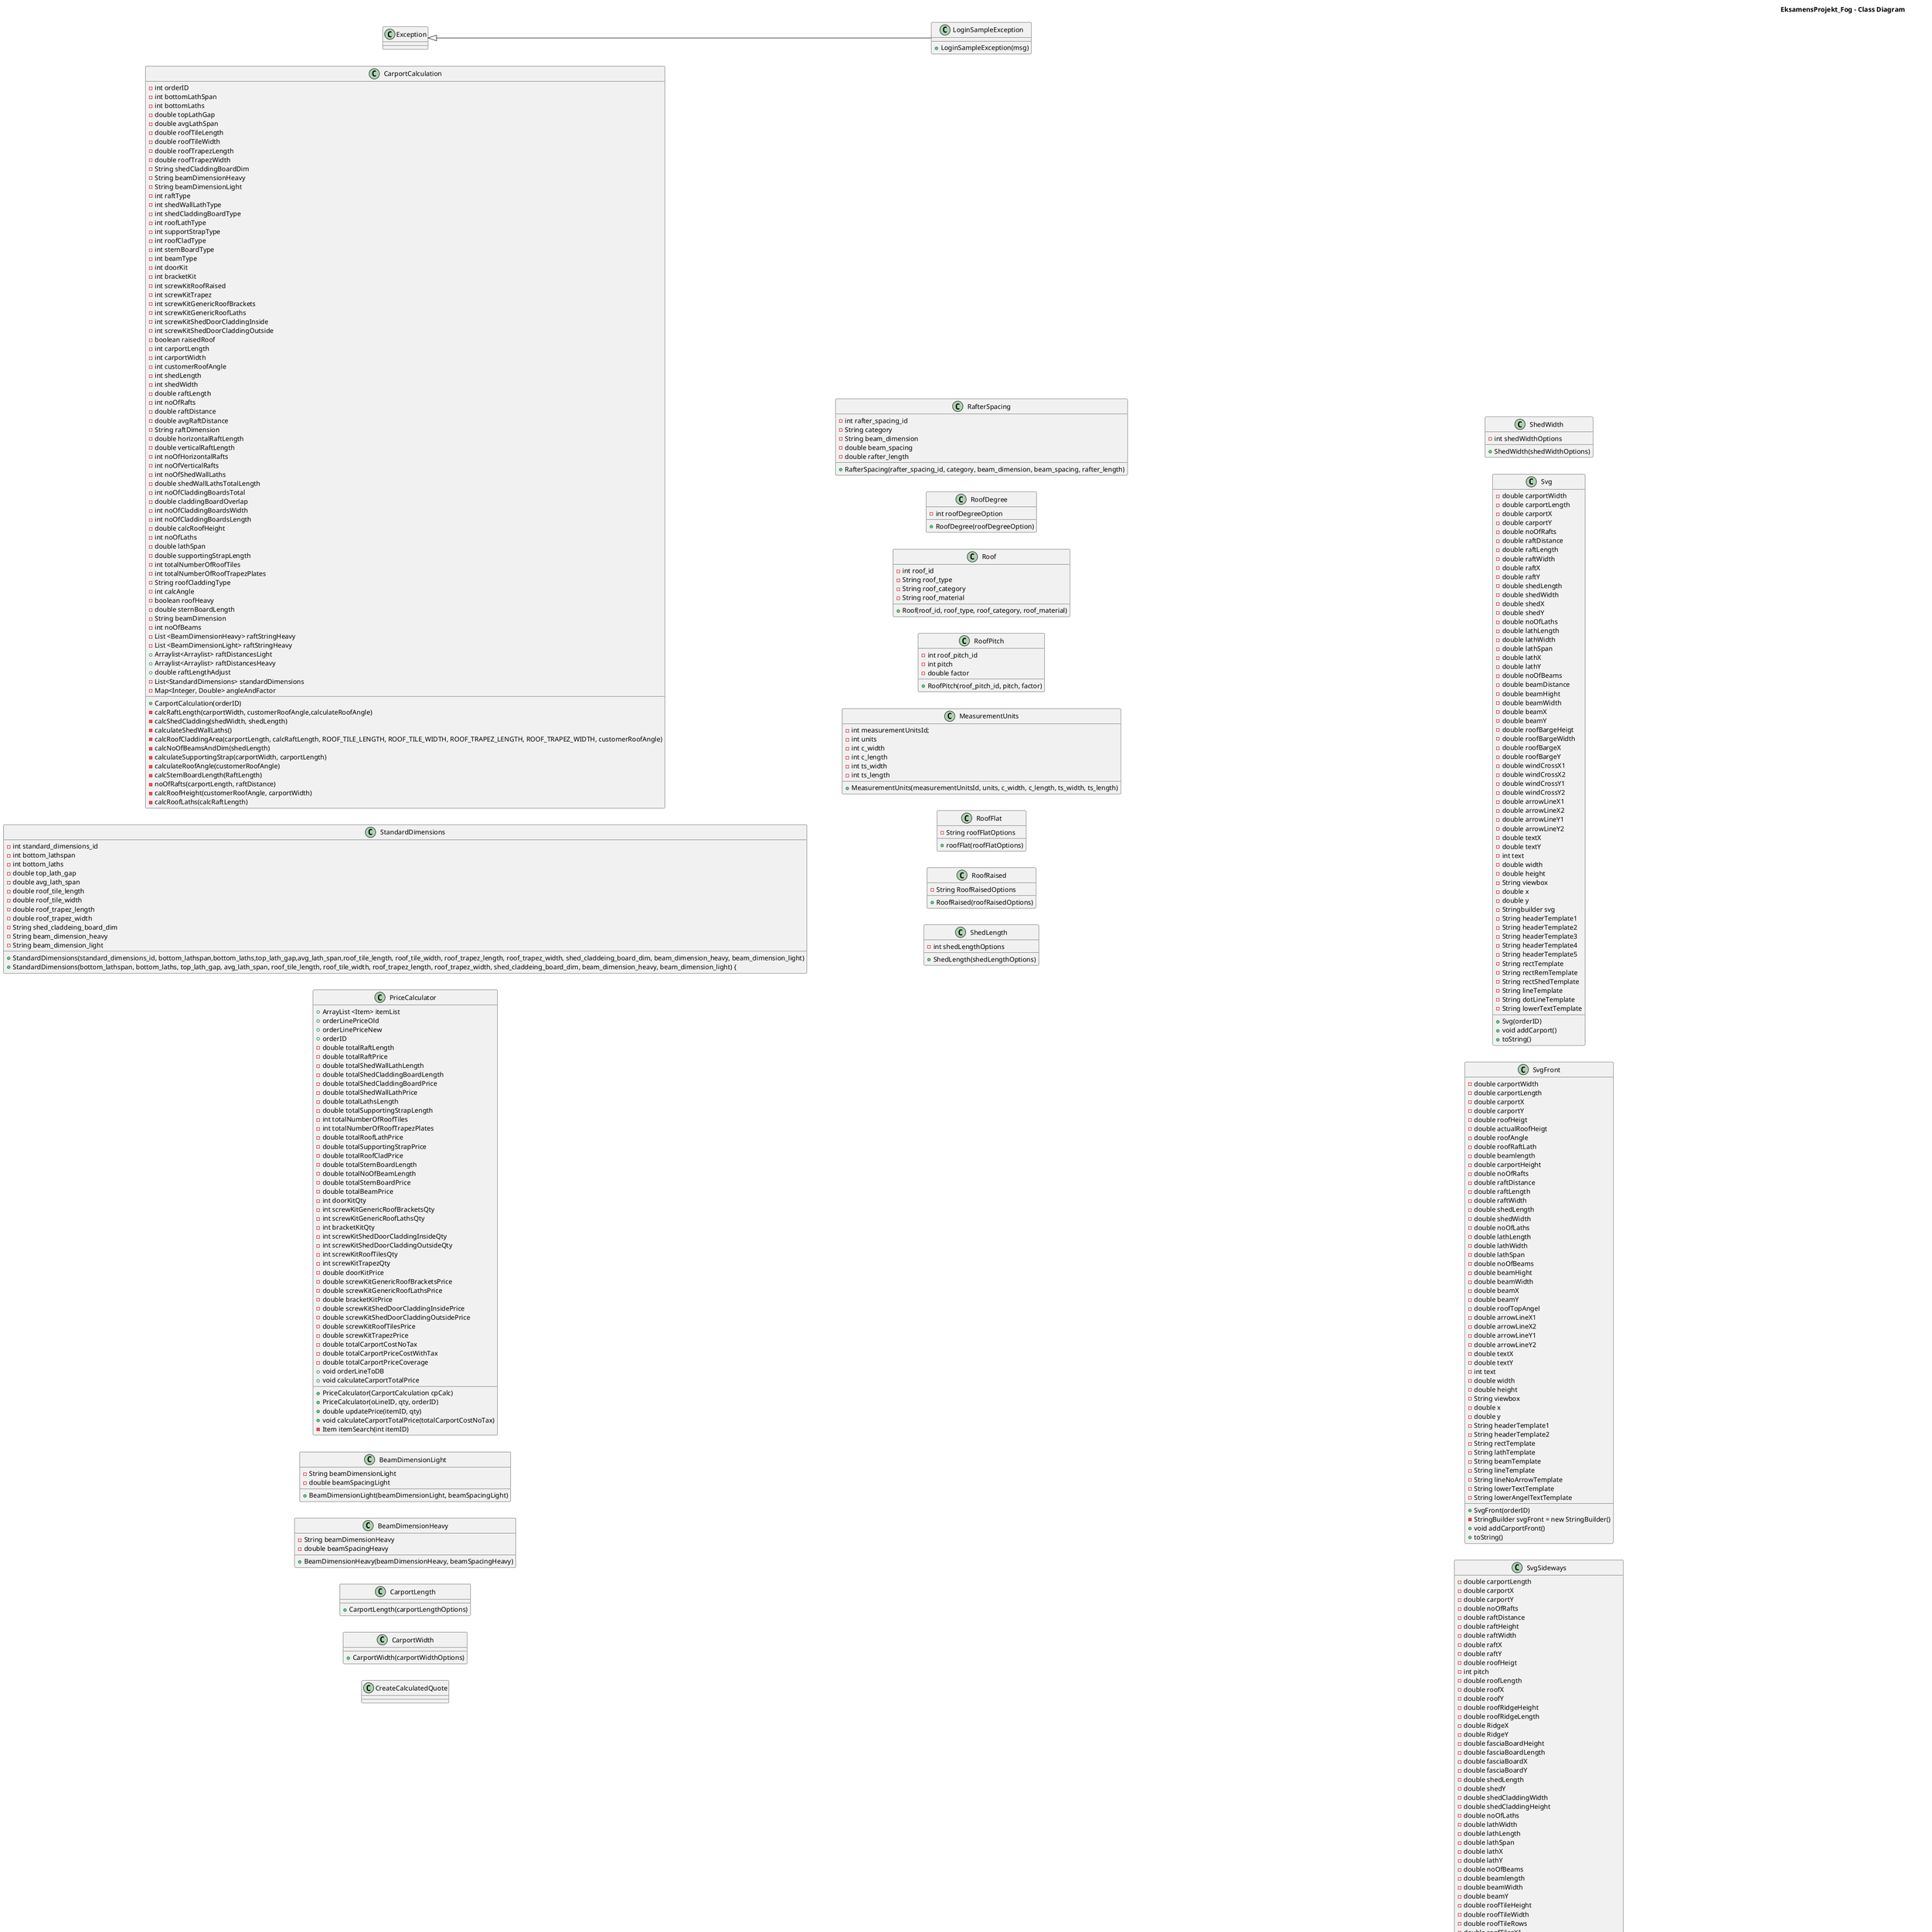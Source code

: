 @startuml
left to right direction
title EksamensProjekt_Fog - Class Diagram

"Drawings" <--> "Calculations"
"Measurements" <-> "Calculations"

package "DBAccess" #fa9696 {
    Class DataMapper
    Class Connector
}

package "PresentationLayer" #78d683{

FrontController --|> Command
FrontController -[hidden]> Command
HttpServlet -|> FrontController
Command --|> "//Command//"
Command -[hidden]> "//Command//"
Tables -[hidden]> Measurements

    package "//Command//" #78d683{
    Class AdminItemList
    Class AdminItemListDB
    Class AdminMeasurementUnits
    Class AdminMeasurementUnitsDB
    Class AdminRafterSpacing
    Class AdminRafterSpacingDB
    Class AdminReceipt
    Class AdminRejectQuote
    Class AdminRoof
    Class AdminRoofDB
    Class AdminRoofPitch
    Class AdminRoofPitchDB
    Class AdminStandardDimension
    Class AdminStandardDimensionDB
    Class CarportCalcPage
    Class CarportCustomize
    Class Drawing
    Class EditItemList
    Class Login
    Class QuoteView
    Class Redirect
    Class Register
    Class RejectQuote
    Class ReturnAdmin
    Class UnknownCommand
    Class UpdateQuoteOrder
    Class UpdateQuotePrice
    Class UpdateQuoteUser

    }
}

package "FunctionLayer" #96c4fa{
LogicFacade <--> "DataMapper"
LogicFacade <--> "//Command//"
LogicFacade <--> "Drawings"
LogicFacade <--> "Calculations"
LogicFacade <-> "Tables"
Connector <--> DataMapper
"Drawings" -[hidden]-->"Calculations"
"Drawings" -[hidden]->"Measurements"
"Tables" <-> "LogicFacade"


    package "Exceptions" #96c4fa {
    Class Exception
    Class LoginSampleException
    Exception -[hidden]> LoginSampleException
    }

    package "Drawings" #96c4fa {
    Svg -[hidden]-> SvgSideways
    SvgFront -[hidden]-> SvgSidewaysBlueprint
    Class Svg
    Class SvgFront
    Class SvgSideways
    Class SvgSidewaysBlueprint
    }

    package "Calculations" #96c4fa {
    Class BeamDimensionHeavy
    Class BeamDimensionLight
    Class CarportCalculation
    Class Item
    Class CreateCalculatedQuote
    Class StandardDimensions
    Class PriceCalculator
    }

    package "Measurements" #96c4fa {

    Class CarportLength
    Class CarportWidth
    Class MeasurementUnits
    Class RafterSpacing
    Class Roof
    Class RoofDegree
    Class RoofFlat
    Class RoofPitch
    Class RoofRaised
    Class ShedWidth
    Class ShedLength
    }

    package "Tables" #96c4fa {
    CustomerQuote -up[hidden]> ItemList
    ItemList -[hidden]up> UserProposition
    Class CustomerQuote
    Class ItemList
    Class UserProposition
    }

    package "Users" #96c4fa {
    DataMapper <-> User
    Class User
    }
}

/'##########################
FunctionLayer
########################## '/
Class CarportCalculation{
-int orderID
-int bottomLathSpan
-int bottomLaths
-double topLathGap
-double avgLathSpan
-double roofTileLength
-double roofTileWidth
-double roofTrapezLength
-double roofTrapezWidth
-String shedCladdingBoardDim
-String beamDimensionHeavy
-String beamDimensionLight
-int raftType
-int shedWallLathType
-int shedCladdingBoardType
-int roofLathType
-int supportStrapType
-int roofCladType
-int sternBoardType
-int beamType
-int doorKit
-int bracketKit
-int screwKitRoofRaised
-int screwKitTrapez
-int screwKitGenericRoofBrackets
-int screwKitGenericRoofLaths
-int screwKitShedDoorCladdingInside
-int screwKitShedDoorCladdingOutside
-boolean raisedRoof
-int carportLength
-int carportWidth
-int customerRoofAngle
-int shedLength
-int shedWidth
-double raftLength
-int noOfRafts
-double raftDistance
-double avgRaftDistance
-String raftDimension
-double horizontalRaftLength
-double verticalRaftLength
-int noOfHorizontalRafts
-int noOfVerticalRafts
-int noOfShedWallLaths
-double shedWallLathsTotalLength
-int noOfCladdingBoardsTotal
-double claddingBoardOverlap
-int noOfCladdingBoardsWidth
-int noOfCladdingBoardsLength
-double calcRoofHeight
-int noOfLaths
-double lathSpan
-double supportingStrapLength
-int totalNumberOfRoofTiles
-int totalNumberOfRoofTrapezPlates
-String roofCladdingType
-int calcAngle
-boolean roofHeavy
-double sternBoardLength
-String beamDimension
-int noOfBeams
-List <BeamDimensionHeavy> raftStringHeavy
-List <BeamDimensionLight> raftStringHeavy
+Arraylist<Arraylist> raftDistancesLight
+Arraylist<Arraylist> raftDistancesHeavy
+double raftLengthAdjust
-List<StandardDimensions> standardDimensions
-Map<Integer, Double> angleAndFactor
+CarportCalculation(orderID)
-calcRaftLength(carportWidth, customerRoofAngle,calculateRoofAngle)
-calcShedCladding(shedWidth, shedLength)
-calculateShedWallLaths()
-calcRoofCladdingArea(carportLength, calcRaftLength, ROOF_TILE_LENGTH, ROOF_TILE_WIDTH, ROOF_TRAPEZ_LENGTH, ROOF_TRAPEZ_WIDTH, customerRoofAngle)
-calcNoOfBeamsAndDim(shedLength)
-calculateSupportingStrap(carportWidth, carportLength)
-calculateRoofAngle(customerRoofAngle)
-calcSternBoardLength(RaftLength)
-noOfRafts(carportLength, raftDistance)
-calcRoofHeight(customerRoofAngle, carportWidth)
-calcRoofLaths(calcRaftLength)
}

class StandardDimensions{
-int standard_dimensions_id
-int bottom_lathspan
-int bottom_laths
-double top_lath_gap
-double avg_lath_span
-double roof_tile_length
-double roof_tile_width
-double roof_trapez_length
-double roof_trapez_width
-String shed_claddeing_board_dim
-String beam_dimension_heavy
-String beam_dimension_light
+StandardDimensions(standard_dimensions_id, bottom_lathspan,bottom_laths,top_lath_gap,avg_lath_span,roof_tile_length, roof_tile_width, roof_trapez_length, roof_trapez_width, shed_claddeing_board_dim, beam_dimension_heavy, beam_dimension_light)
+StandardDimensions(bottom_lathspan, bottom_laths, top_lath_gap, avg_lath_span, roof_tile_length, roof_tile_width, roof_trapez_length, roof_trapez_width, shed_claddeing_board_dim, beam_dimension_heavy, beam_dimension_light) {

}

class PriceCalculator{
+ArrayList <Item> itemList
+orderLinePriceOld
+orderLinePriceNew
+orderID
-double totalRaftLength
-double totalRaftPrice
-double totalShedWallLathLength
-double totalShedCladdingBoardLength
-double totalShedCladdingBoardPrice
-double totalShedWallLathPrice
-double totalLathsLength
-double totalSupportingStrapLength
-int totalNumberOfRoofTiles
-int totalNumberOfRoofTrapezPlates
-double totalRoofLathPrice
-double totalSupportingStrapPrice
-double totalRoofCladPrice
-double totalSternBoardLength
-double totalNoOfBeamLength
-double totalSternBoardPrice
-double totalBeamPrice
-int doorKitQty
-int screwKitGenericRoofBracketsQty
-int screwKitGenericRoofLathsQty
-int bracketKitQty
-int screwKitShedDoorCladdingInsideQty
-int screwKitShedDoorCladdingOutsideQty
-int screwKitRoofTilesQty
-int screwKitTrapezQty
-double doorKitPrice
-double screwKitGenericRoofBracketsPrice
-double screwKitGenericRoofLathsPrice
-double bracketKitPrice
-double screwKitShedDoorCladdingInsidePrice
-double screwKitShedDoorCladdingOutsidePrice
-double screwKitRoofTilesPrice
-double screwKitTrapezPrice
-double totalCarportCostNoTax
-double totalCarportPriceCostWithTax
-double totalCarportPriceCoverage
+PriceCalculator(CarportCalculation cpCalc)
+PriceCalculator(oLineID, qty, orderID)
+double updatePrice(itemID, qty)
+void orderLineToDB
+void calculateCarportTotalPrice
+void calculateCarportTotalPrice(totalCarportCostNoTax)
-Item itemSearch(int itemID)
}

Class BeamDimensionLight{
-String beamDimensionLight
-double beamSpacingLight
+BeamDimensionLight(beamDimensionLight, beamSpacingLight)
}

Class BeamDimensionHeavy{
-String beamDimensionHeavy
-double beamSpacingHeavy
+BeamDimensionHeavy(beamDimensionHeavy, beamSpacingHeavy)
}

class CarportLength{
+CarportLength(carportLengthOptions)
}

class CarportWidth{
+CarportWidth(carportWidthOptions)
}

class CreateCalculatedQuote{
}

Class RafterSpacing{
-int rafter_spacing_id
-String category
-String beam_dimension
-double beam_spacing
-double rafter_length
+RafterSpacing(rafter_spacing_id, category, beam_dimension, beam_spacing, rafter_length)
}

class RoofDegree{
-int roofDegreeOption
+RoofDegree(roofDegreeOption)
}

class Roof{
-int roof_id
-String roof_type
-String roof_category
-String roof_material
+Roof(roof_id, roof_type, roof_category, roof_material)
}

Class RoofPitch{
-int roof_pitch_id
-int pitch
-double factor
+ RoofPitch(roof_pitch_id, pitch, factor)
}

Class MeasurementUnits{
-int measurementUnitsId;
-int units
-int c_width
-int c_length
-int ts_width
-int ts_length
+MeasurementUnits(measurementUnitsId, units, c_width, c_length, ts_width, ts_length)
}

class RoofFlat{
-String roofFlatOptions
+roofFlat(roofFlatOptions)
}

class RoofRaised{
-String RoofRaisedOptions
+RoofRaised(roofRaisedOptions)
}

class ShedLength{
-int shedLengthOptions
+ShedLength(shedLengthOptions)
}

class ShedWidth{
-int shedWidthOptions
+ShedWidth(shedWidthOptions)
}

class Svg{
+Svg(orderID)
-double carportWidth
-double carportLength
-double carportX
-double carportY
-double noOfRafts
-double raftDistance
-double raftLength
-double raftWidth
-double raftX
-double raftY
-double shedLength
-double shedWidth
-double shedX
-double shedY
-double noOfLaths
-double lathLength
-double lathWidth
-double lathSpan
-double lathX
-double lathY
-double noOfBeams
-double beamDistance
-double beamHight
-double beamWidth
-double beamX
-double beamY
-double roofBargeHeigt
-double roofBargeWidth
-double roofBargeX
-double roofBargeY
-double windCrossX1
-double windCrossX2
-double windCrossY1
-double windCrossY2
-double arrowLineX1
-double arrowLineX2
-double arrowLineY1
-double arrowLineY2
-double textX
-double textY
-int text
-double width
-double height
-String viewbox
-double x
-double y
-Stringbuilder svg
-String headerTemplate1
-String headerTemplate2
-String headerTemplate3
-String headerTemplate4
-String headerTemplate5
-String rectTemplate
-String rectRemTemplate
-String rectShedTemplate
-String lineTemplate
-String dotLineTemplate
-String lowerTextTemplate
+void addCarport()
+ toString()
}

class SvgFront{
+SvgFront(orderID)
-double carportWidth
-double carportLength
-double carportX
-double carportY
-double roofHeigt
-double actualRoofHeigt
-double roofAngle
-double roofRaftLath
-double beamlength
-double carportHeight
-double noOfRafts
-double raftDistance
-double raftLength
-double raftWidth
-double shedLength
-double shedWidth
-double noOfLaths
-double lathLength
-double lathWidth
-double lathSpan
-double noOfBeams
-double beamHight
-double beamWidth
-double beamX
-double beamY
-double roofTopAngel
-double arrowLineX1
-double arrowLineX2
-double arrowLineY1
-double arrowLineY2
-double textX
-double textY
-int text
-double width
-double height
-String viewbox
-double x
-double y
-StringBuilder svgFront = new StringBuilder()
-String headerTemplate1
-String headerTemplate2
-String rectTemplate
-String lathTemplate
-String beamTemplate
-String lineTemplate
-String lineNoArrowTemplate
-String lowerTextTemplate
-String lowerAngelTextTemplate
+void addCarportFront()
+ toString()
}

class SvgSideways{
+SvgSideways(orderID)
-double carportLength
-double carportX
-double carportY
-double noOfRafts
-double raftDistance
-double raftHeight
-double raftWidth
-double raftX
-double raftY
-double roofHeigt
-int pitch
-double roofLength
-double roofX
-double roofY
-double roofRidgeHeight
-double roofRidgeLength
-double RidgeX
-double RidgeY
-double fasciaBoardHeight
-double fasciaBoardLength
-double fasciaBoardX
-double fasciaBoardY
-double shedLength
-double shedY
-double shedCladdingWidth
-double shedCladdingHeight
-double noOfLaths
-double lathWidth
-double lathLength
-double lathSpan
-double lathX
-double lathY
-double noOfBeams
-double beamlength
-double beamWidth
-double beamY
-double roofTileHeight
-double roofTileWidth
-double roofTileRows
-double roofTilesX1
-double roofTilesY1
-double carportHeight = (roofHeigt+beamlength+5)
-Stringbuilder svgSideways
-String headerTemplate
-String rectTemplate
-String rectTemplateRoof
-String rectTemplateShed
-String rectTemplateShed2
-String rectTemplatelaths
-String rectTemplateTile
-String rectTemplateHiddenTile
-String lineTemplate
-String lineNoArrowTemplate
+void addRoof()
+void addCarport()
+void addLines()
+void addRoofTiles()
+ toString()
}

Class SvgSidewaysBlueprint{
+SvgSidewaysBlueprint(orderID)
-double carportLength
-double carportX
-double carportY
-double noOfRafts
-double raftDistance
-double raftHeight
-double raftWidth
-double raftX
-double raftY
-double roofHeigt
-int pitch
-double roofRidgeHeight
-double roofRidgeLength
-double RidgeX
-double RidgeY
-double fasciaBoardHeight
-double fasciaBoardX
-double fasciaBoardY
-double shedLength
-double shedY
-double shedCladdingWidth
-double shedCladdingHeight
-double noOfLaths
-double lathWidth
-double lathLength
-double lathX
-double lathY
-double beamlength
-double beamWidth
-double beamX
-double beamY
-double carportHeight
-double width
-double height
-double x
-double y
-int text
-StringBuilder svgSidewaysBlueprint = new StringBuilder()
-String headerTemplate
-String rectTemplate
-String rectTemplateRoof
-String rectTemplateShed
-String rectTemplateShed2
-String rectTemplateLaths
-String lineTemplate
-String lineNoArrowTemplate
-String lowerTextTemplate
+void addRoof()
+void addCarport()
+void addLines()
}

Class UserProposition{
-int user_proposition_id
-String name
-String address
-String zipcodeCity
-int phone
-String email
-String comments
-int orders_id
-String order_date
-String status
-int carport_width
-int carport_length
-int shed_width
-int shed_length
-String roof_type
-String roof_material
-int pitch
-int coverage
-double offer_price
-double total_price

+UserProposition(user_proposition_id, name, address, zipcodeCity, phone, email, comments, orders_id, order_date, status, carport_width, carport_length, shed_width, shed_length, roof_type, roof_material, pitch, coverage, offer_price, total_price)
}

Class CustomerQuote{
-int customerId
-String name
-String address
-String zipcodeCity
-int phone
-String email
-String comment
+CustomerQuote(customerID)
+CustomerQuote(customerId, name, address, zipcodeCity, int phone, email, comment)
}

Class Item{
-int itemListID
-String materialType
-String material
-String description
-int quantity
-String unit
-double pricePrUnit
-int ordersID
-int totalPrice
+ Item()
+Item(itemListID, materialType, material, description, quantity, unit, pricePrUnit)
+Item(ordersID, itemListID, quantity, totalPrice)
}

Class ItemList{
-int item_list_id
-String material
-int amounts
-int orderline_id
-int orders_id
-String material_type
-double quantity
-String unit
-String description
-double total_price
+ItemList(orderline_id, orders_id, material_type quantity unit description, total_price)
+ItemList(item_list_id, material_type, material, description, amounts, unit, price_per_unit)
}



Class LogicFacade {
{static}+User login(email, password)
{static}+User createUser(email, password)
{static}+int createUserQuote(name, adress, zipcodeCity, phone, email, comments)
{static}+int createUserQuoteOrder(user_proposition_id, oc_width,oc_length, ots_width, ots_length, roof_type, roof_material, pitch)
{static}+void createQuoteOrderline(orders_id, material_type, material, description, length, quantity, unit, total_price)
{static}+void deleteQuote(quoteID)
{static}+List<UserProposition> getUserProposition()
{static}+List<UserProposition> getAllUserPropositions()
{static}+void updateStatus(orderID, status)
{static}+void updateQuoteUserProposition(orderID, name, address, zipcodeCity, phone, email, comments)
{static}+void updateQuoteOrders(orderID, oc_width,oc_length, ots_width, ots_length, roof_type, roof_material, pitch)
{static}+List<CarportWidth> getCarportWidth()
{static}+List<CarportLength> getCarportLength()
{static}+List<RoofFlat> getRoofFlat()
{static}+List<RoofRaised> getRoofRaised()
{static}+List<RoofDegree> getRoofDegree()
{static}+List<ShedWidth> getShedWidth()
{static}+List<ShedLength> getShedLength()
{static}+List<BeamDimensionLight> getBeamDimensionLight()
{static}+List<BeamDimensionHeavy> getBeamDimensionHeavy()
{static}+Map<Integer,Double> getPitchFactor()
{static}+List <StandardDimensions> getStandardDimensions()
{static}+List <Item> getItemList()
}

Class LoginSampleException extends Exception{
+LoginSampleException(msg)
}

class User{
-String email
-String id
-String password
-String role
+User(email, password, role)
}

/'##########################
 PresentationLayer
########################## '/
Class AdminItemList{
+String execute(request, response)
}

Class AdminItemListDB{
+String execute(request, response)
}

Class AdminMeasurementUnits{
+String execute(request,response)
}

Class AdminMeasurementUnitsDB{
+String execute(request,response)
}

Class AdminRafterSpacing{
+String execute(request,response)
}

Class AdminRafterSpacingDB{
+String execute(request,response)
}

Class AdminReceipt{
+String execute(request,response)
}

Class AdminRejectQuote{
+String execute(request,response)
}

Class AdminRoof{
+String execute(request,response)
}

Class AdminRoofDB{
+String execute(request,response)
}

Class AdminRoofPitch{
+String execute(request,response)
}

Class AdminRoofPitchDB{
+String execute(request,response)
}

Class AdminStandardDimension{
+String execute(request,response)
}

Class AdminStandardDimensionDB{
+String execute(request,response)
}

Class CarportCalcPage{
+String execute(request, response)
}

Class CarportCustomize{
+String execute(request,response)
}

Class Command {
{Static}-HashMap: String, command
{Static}-void initCommands()
{Static}+Command from(request)
{abstract} String execute()
}

Class Drawing{
+String execute(request,response)
}


Class EditItemList{
+String execute(request,response)
}

Class FrontController{
#void processRequest(request, response)
#void doGet(request, response)
#void doPost(request, response)
#void getServletInfo()
}

Class Login{
+String execute(request,response)
}

Class QuoteView{
+String execute(request,response)
}

Class Redirect{
+String execute(request,response)
}

Class Register{
+String execute(request,response)
}

Class RejectQuote{
+String execute(request,response)
}

Class ReturnAdmin{
+String execute(request,response)
}

Class UnknownCommand{
+String execute(request,response)
}

Class UpdateQuoteOrder{
+String execute(request,response)
}

Class UpdateQuotePrice{
+String execute(request,response)
}

Class UpdateQuoteUser{
+String execute(request,response)
}


/'##########################
 DBAccess
########################## '/
Class DataMapper{
{static}+void createUser(User)
{static}+User login(email, password)
{static}+Int createUserQuote(name, address, zipcodeCity, phone, email, comments)
{static}+Int createQuoteOrder(user_proposition_id, oc_width, oc_length, ots_length, ots_width, ots_length, roof_type, roof_material, pitch)
{static}+void createQuoteOrderline(orders_id, item_list_id, quantity, total_price)
{static}+void insertTotalPrice(calculateCarportTotalPriceWithTax, propositionID)
{static}+void deleteQuote(quoteID)
{static}+List <Item> getItemList()
{static}+List <UserProposition> getUserProposition(userID)
{static}+List <UserProposition> getAllUserProposition()
{static}+void updateStatus(orderID, status)
{static}+updateQuoteUserProposition(userID, name, address, zipcodeCity, phone, email, comments)
{static}+void updateQuoteOrders(orderID, oc_width, oc_length, ots_width, ots_length, roof_type, roof_type, roof_material, pitch)
{static}+void updateQuantityOrderline(orderlineID, quantity, price)
{static}+int getOrderIDFromLineID(orderID, orderLIneID)
{static}+double getOrderLinePriceFromLineID(orderID, orderLIneID)
{static}+int getOrderCoverage(orderID)
{static}+void updateOrderCoverage(coverage, orderID)
{static}+double getOrderTotalPrice(orderID)
{static}+void setPriceWithCoverage(totalPrice, orderID)
{static}+List <CarportWidth> getCarportWidth()
{static}+List <CarportLength> getCarportLength()
{static}+List <RoofFlat> getRoofFlat()
{static}+List <RoofRaised> getRoofRaised()
{static}+List <RoofDegree> getRoofDegree()
{static}+List <ShedWidth> getShedWidth()
{static}+List <ShedLength> getShedLength()
{static}+List <BeamDimensionLight> getBeamDimensionLight()
{static}+List <BeamDimensionHeavy> getBeamDimensionHeavy()
{static}+Map <Integer, Double> getPitchFactor()
{static}+List <StandardDimensions> getStandardDimensions()
{static}+List <ItemList> getAllItemList(orderID)
{static}+List <MeasurementUnits> getMeasurementUnits()
{static}+void createMeasurementUnits(units, c_width, c_length, ts_width, ts_length)
{static}+void updateMeasurementUnits(measurement_units_id, units, c_width, c_length, ts_width, ts_length)
{static}+void deleteMeasurementUnits(measurement_units_id)
{static}+List <ItemList> getItemListAdmin()
{static}+List <ItemList> createItemList(material_type, material, description, amounts, unit, price_per_unit)
{static}+void updateItemList(item_list_id, material_type, material, description, amounts, String unit, price_per_unit)
{static}+void deleteItemList(item_list_id)
{static}+List <RafterSpacing> getRafterSpacing()
{static}+void createRafterSpacing(category, beam_dimension, beam_spacing, rafter_length)
{static}+void updateRafterSpacing(rafter_spacing_id, category, beam_dimension, beam_spacing, rafter_length)
{static}+void deleteRafterSpacing(rafter_spacing_id)
{static}+List <Roof> getRoof()
{static}+void createRoof(roof_type, roof_category, roof_material)
{static}+void updateRoof(roof_id, roof_type, roof_category, roof_material)
{static}+void deleteRoof(roof_id)
{static}+List <RoofPitch> getRoofPitch()
{static}+void createRoofPitch(pitch, factor)
{static}+void updateRoofPitch(roof_pitch_id, pitch, factor)
{static}+void deleteRoofPitch(roof_pitch_id)
{static}+List <StandardDimensions> getStandardDimensionsAdmin()
{static}+void updateStandardDimensions( standard_dimensions_id, bottom_lathspan, bottom_laths, top_lath_gap,double avg_lath_span, roof_tile_length, roof_tile_width, roof_trapez_length, roof_trapez_width, shed_claddeing_board_dim, beam_dimension_heavy, beam_dimension_light)
}
Class Connector{
{static}-String URL
{static}-String USERNAME
{static}-String PASSWORD
{static}-Connection singleton
{static}+Connection connection()
{static}+void setConnection(con)
}


@enduml